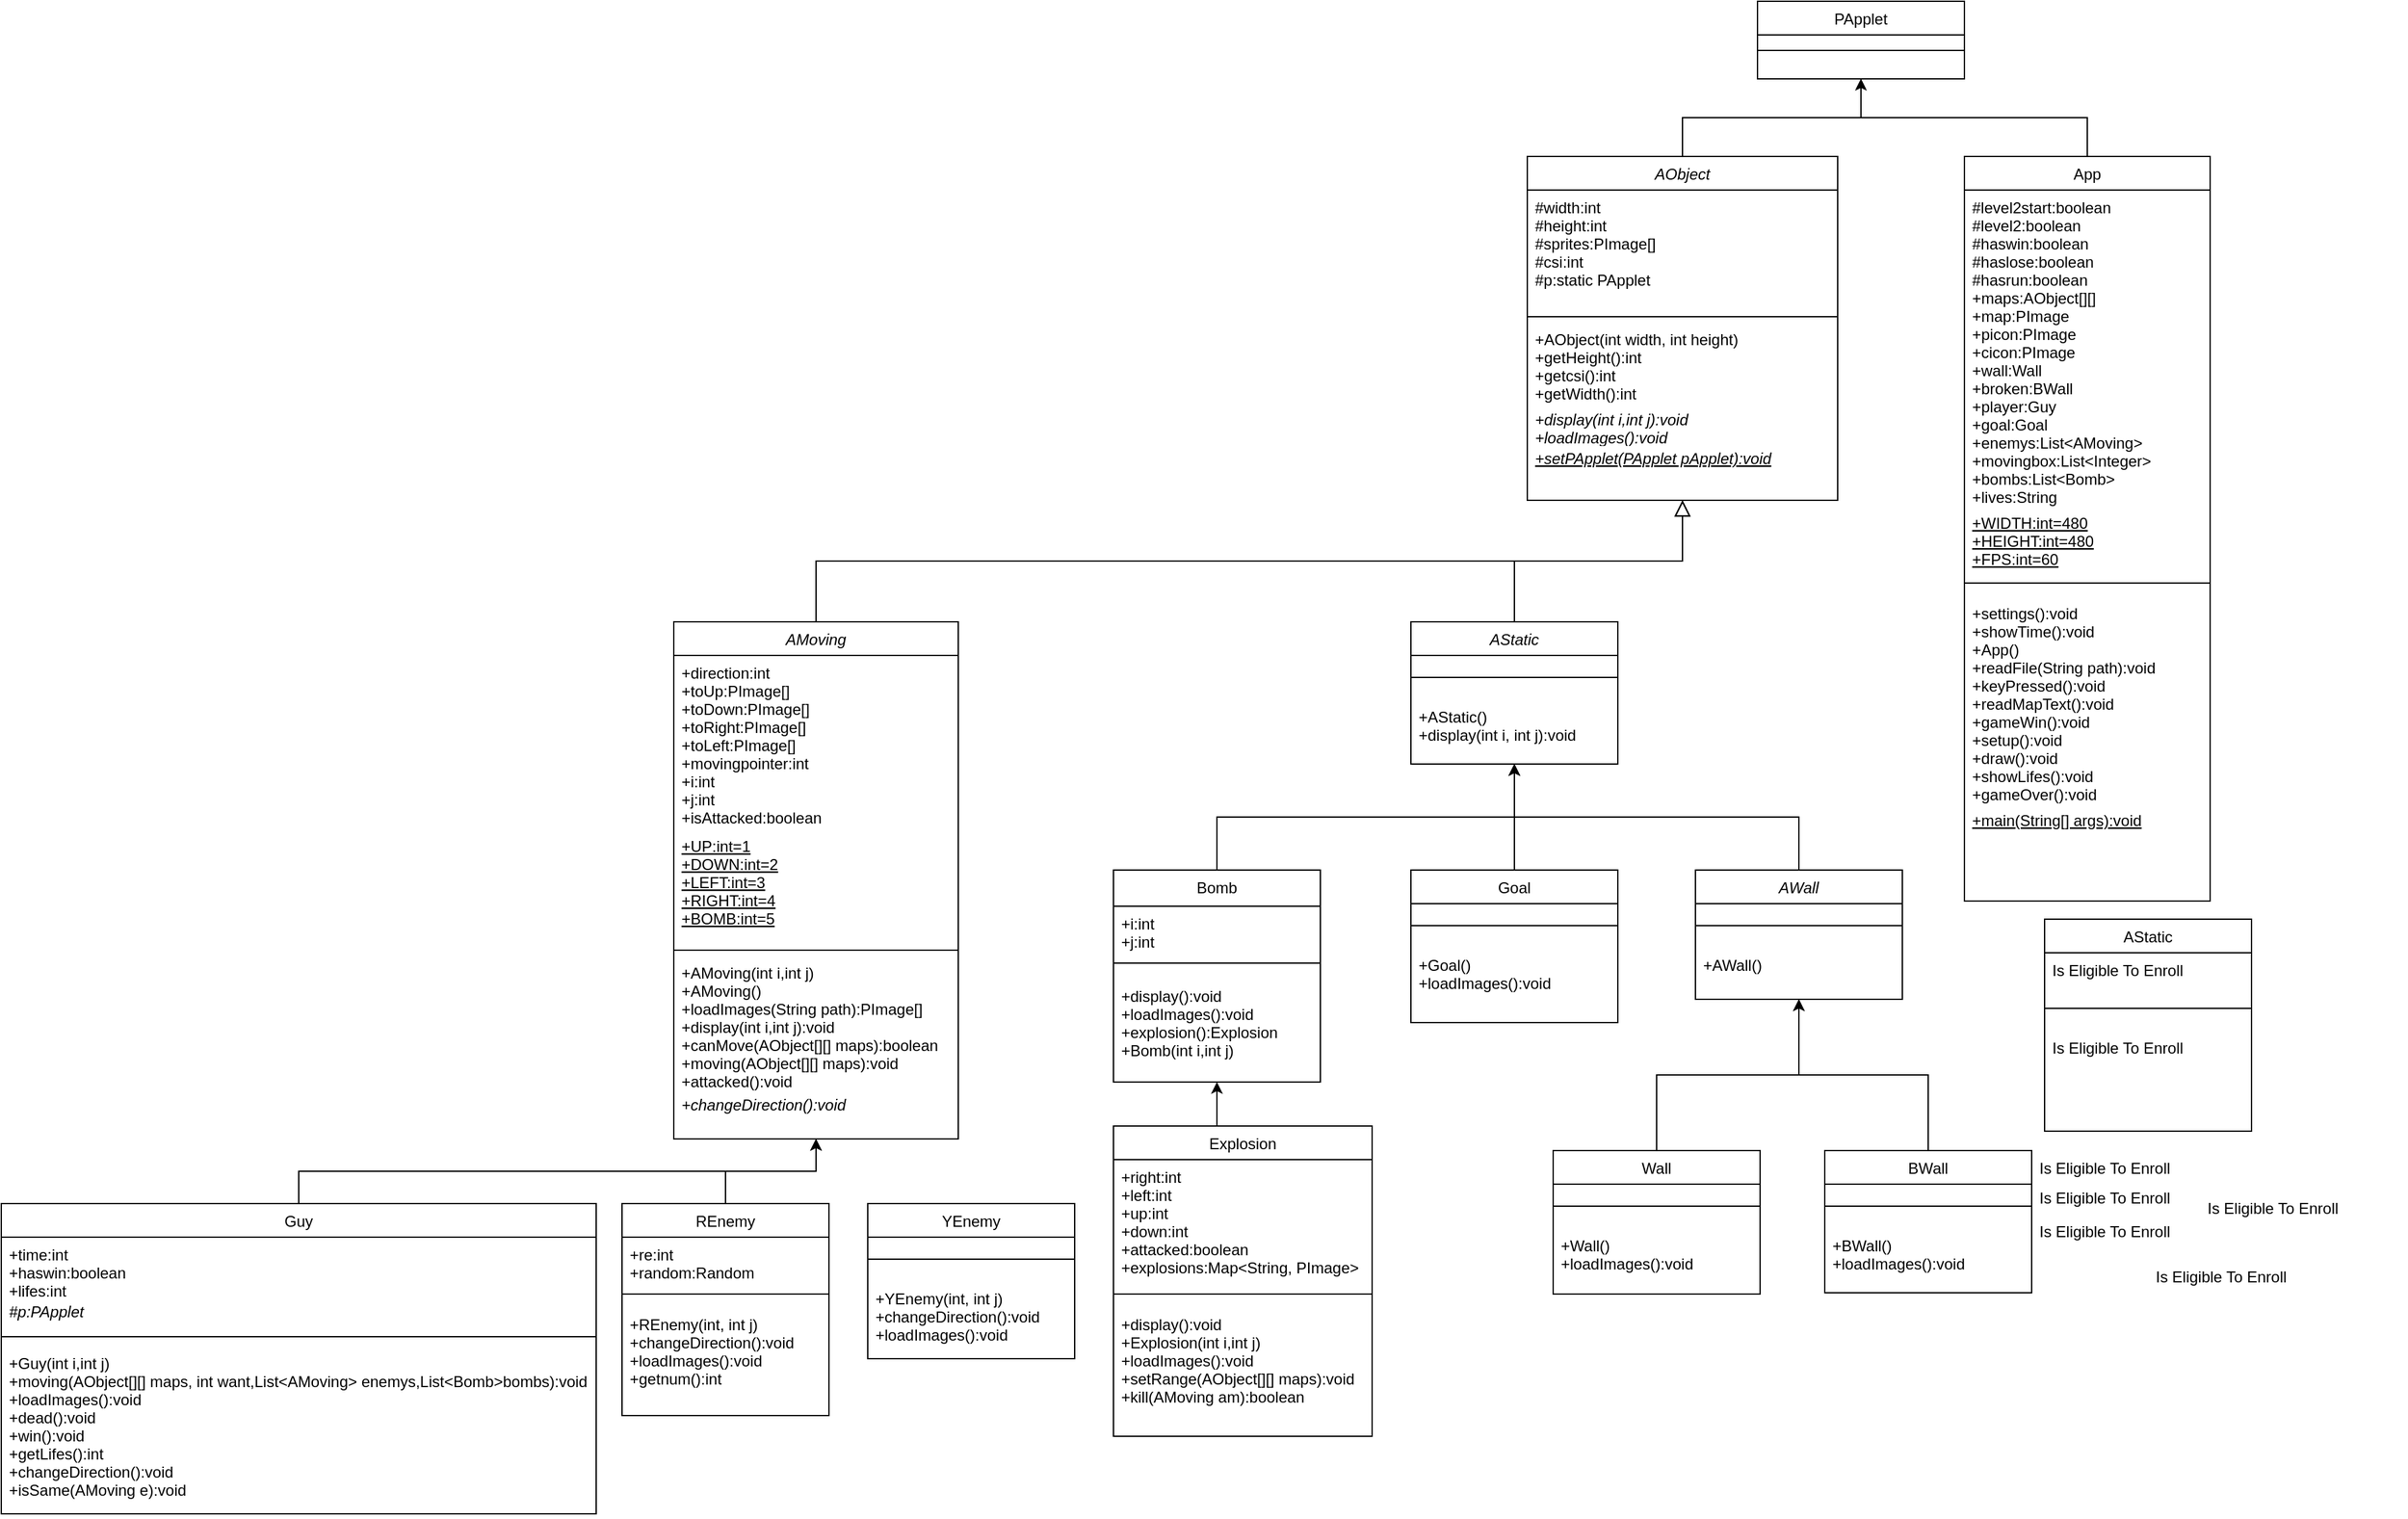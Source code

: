 <mxfile version="15.6.5" type="github">
  <diagram id="C5RBs43oDa-KdzZeNtuy" name="Page-1">
    <mxGraphModel dx="2208" dy="367" grid="1" gridSize="10" guides="1" tooltips="1" connect="1" arrows="1" fold="1" page="1" pageScale="1" pageWidth="827" pageHeight="1169" math="0" shadow="0">
      <root>
        <mxCell id="WIyWlLk6GJQsqaUBKTNV-0" />
        <mxCell id="WIyWlLk6GJQsqaUBKTNV-1" parent="WIyWlLk6GJQsqaUBKTNV-0" />
        <mxCell id="zkfFHV4jXpPFQw0GAbJ--0" value="AObject" style="swimlane;fontStyle=2;align=center;verticalAlign=top;childLayout=stackLayout;horizontal=1;startSize=26;horizontalStack=0;resizeParent=1;resizeLast=0;collapsible=1;marginBottom=0;rounded=0;shadow=0;strokeWidth=1;" parent="WIyWlLk6GJQsqaUBKTNV-1" vertex="1">
          <mxGeometry x="170" y="150" width="240" height="266" as="geometry">
            <mxRectangle x="230" y="140" width="160" height="26" as="alternateBounds" />
          </mxGeometry>
        </mxCell>
        <mxCell id="zkfFHV4jXpPFQw0GAbJ--1" value="#width:int&#xa;#height:int&#xa;#sprites:PImage[]&#xa;#csi:int&#xa;#p:static PApplet" style="text;align=left;verticalAlign=top;spacingLeft=4;spacingRight=4;overflow=hidden;rotatable=0;points=[[0,0.5],[1,0.5]];portConstraint=eastwest;" parent="zkfFHV4jXpPFQw0GAbJ--0" vertex="1">
          <mxGeometry y="26" width="240" height="94" as="geometry" />
        </mxCell>
        <mxCell id="zkfFHV4jXpPFQw0GAbJ--4" value="" style="line;html=1;strokeWidth=1;align=left;verticalAlign=middle;spacingTop=-1;spacingLeft=3;spacingRight=3;rotatable=0;labelPosition=right;points=[];portConstraint=eastwest;" parent="zkfFHV4jXpPFQw0GAbJ--0" vertex="1">
          <mxGeometry y="120" width="240" height="8" as="geometry" />
        </mxCell>
        <mxCell id="zkfFHV4jXpPFQw0GAbJ--5" value="+AObject(int width, int height)&#xa;+getHeight():int&#xa;+getcsi():int&#xa;+getWidth():int" style="text;align=left;verticalAlign=top;spacingLeft=4;spacingRight=4;overflow=hidden;rotatable=0;points=[[0,0.5],[1,0.5]];portConstraint=eastwest;fontStyle=0" parent="zkfFHV4jXpPFQw0GAbJ--0" vertex="1">
          <mxGeometry y="128" width="240" height="62" as="geometry" />
        </mxCell>
        <mxCell id="JcemOZPu-syWpNTQnQ00-8" value="+display(int i,int j):void&#xa;+loadImages():void" style="text;align=left;verticalAlign=top;spacingLeft=4;spacingRight=4;overflow=hidden;rotatable=0;points=[[0,0.5],[1,0.5]];portConstraint=eastwest;fontStyle=2" parent="zkfFHV4jXpPFQw0GAbJ--0" vertex="1">
          <mxGeometry y="190" width="240" height="30" as="geometry" />
        </mxCell>
        <mxCell id="JcemOZPu-syWpNTQnQ00-11" value="+setPApplet(PApplet pApplet):void" style="text;align=left;verticalAlign=top;spacingLeft=4;spacingRight=4;overflow=hidden;rotatable=0;points=[[0,0.5],[1,0.5]];portConstraint=eastwest;fontStyle=6" parent="zkfFHV4jXpPFQw0GAbJ--0" vertex="1">
          <mxGeometry y="220" width="240" height="26" as="geometry" />
        </mxCell>
        <mxCell id="zkfFHV4jXpPFQw0GAbJ--6" value="AMoving" style="swimlane;fontStyle=2;align=center;verticalAlign=top;childLayout=stackLayout;horizontal=1;startSize=26;horizontalStack=0;resizeParent=1;resizeLast=0;collapsible=1;marginBottom=0;rounded=0;shadow=0;strokeWidth=1;" parent="WIyWlLk6GJQsqaUBKTNV-1" vertex="1">
          <mxGeometry x="-490" y="510" width="220" height="400" as="geometry">
            <mxRectangle x="130" y="380" width="160" height="26" as="alternateBounds" />
          </mxGeometry>
        </mxCell>
        <mxCell id="zkfFHV4jXpPFQw0GAbJ--7" value="+direction:int&#xa;+toUp:PImage[]&#xa;+toDown:PImage[]&#xa;+toRight:PImage[]&#xa;+toLeft:PImage[]&#xa;+movingpointer:int&#xa;+i:int&#xa;+j:int&#xa;+isAttacked:boolean&#xa;&#xa;" style="text;align=left;verticalAlign=top;spacingLeft=4;spacingRight=4;overflow=hidden;rotatable=0;points=[[0,0.5],[1,0.5]];portConstraint=eastwest;" parent="zkfFHV4jXpPFQw0GAbJ--6" vertex="1">
          <mxGeometry y="26" width="220" height="134" as="geometry" />
        </mxCell>
        <mxCell id="zkfFHV4jXpPFQw0GAbJ--10" value="+UP:int=1&#xa;+DOWN:int=2&#xa;+LEFT:int=3&#xa;+RIGHT:int=4&#xa;+BOMB:int=5&#xa;&#xa;" style="text;align=left;verticalAlign=top;spacingLeft=4;spacingRight=4;overflow=hidden;rotatable=0;points=[[0,0.5],[1,0.5]];portConstraint=eastwest;fontStyle=4" parent="zkfFHV4jXpPFQw0GAbJ--6" vertex="1">
          <mxGeometry y="160" width="220" height="90" as="geometry" />
        </mxCell>
        <mxCell id="zkfFHV4jXpPFQw0GAbJ--9" value="" style="line;html=1;strokeWidth=1;align=left;verticalAlign=middle;spacingTop=-1;spacingLeft=3;spacingRight=3;rotatable=0;labelPosition=right;points=[];portConstraint=eastwest;" parent="zkfFHV4jXpPFQw0GAbJ--6" vertex="1">
          <mxGeometry y="250" width="220" height="8" as="geometry" />
        </mxCell>
        <mxCell id="zkfFHV4jXpPFQw0GAbJ--11" value="+AMoving(int i,int j)&#xa;+AMoving()&#xa;+loadImages(String path):PImage[]&#xa;+display(int i,int j):void&#xa;+canMove(AObject[][] maps):boolean&#xa;+moving(AObject[][] maps):void&#xa;+attacked():void&#xa;" style="text;align=left;verticalAlign=top;spacingLeft=4;spacingRight=4;overflow=hidden;rotatable=0;points=[[0,0.5],[1,0.5]];portConstraint=eastwest;" parent="zkfFHV4jXpPFQw0GAbJ--6" vertex="1">
          <mxGeometry y="258" width="220" height="102" as="geometry" />
        </mxCell>
        <mxCell id="JcemOZPu-syWpNTQnQ00-12" value="+changeDirection():void" style="text;align=left;verticalAlign=top;spacingLeft=4;spacingRight=4;overflow=hidden;rotatable=0;points=[[0,0.5],[1,0.5]];portConstraint=eastwest;fontStyle=2" parent="zkfFHV4jXpPFQw0GAbJ--6" vertex="1">
          <mxGeometry y="360" width="220" height="30" as="geometry" />
        </mxCell>
        <mxCell id="zkfFHV4jXpPFQw0GAbJ--12" value="" style="endArrow=block;endSize=10;endFill=0;shadow=0;strokeWidth=1;rounded=0;edgeStyle=elbowEdgeStyle;elbow=vertical;" parent="WIyWlLk6GJQsqaUBKTNV-1" source="zkfFHV4jXpPFQw0GAbJ--6" target="zkfFHV4jXpPFQw0GAbJ--0" edge="1">
          <mxGeometry width="160" relative="1" as="geometry">
            <mxPoint x="200" y="203" as="sourcePoint" />
            <mxPoint x="200" y="203" as="targetPoint" />
          </mxGeometry>
        </mxCell>
        <mxCell id="zkfFHV4jXpPFQw0GAbJ--13" value="AStatic" style="swimlane;fontStyle=2;align=center;verticalAlign=top;childLayout=stackLayout;horizontal=1;startSize=26;horizontalStack=0;resizeParent=1;resizeLast=0;collapsible=1;marginBottom=0;rounded=0;shadow=0;strokeWidth=1;" parent="WIyWlLk6GJQsqaUBKTNV-1" vertex="1">
          <mxGeometry x="80" y="510" width="160" height="110" as="geometry">
            <mxRectangle x="340" y="380" width="170" height="26" as="alternateBounds" />
          </mxGeometry>
        </mxCell>
        <mxCell id="zkfFHV4jXpPFQw0GAbJ--15" value="" style="line;html=1;strokeWidth=1;align=left;verticalAlign=middle;spacingTop=-1;spacingLeft=3;spacingRight=3;rotatable=0;labelPosition=right;points=[];portConstraint=eastwest;" parent="zkfFHV4jXpPFQw0GAbJ--13" vertex="1">
          <mxGeometry y="26" width="160" height="34" as="geometry" />
        </mxCell>
        <mxCell id="JcemOZPu-syWpNTQnQ00-14" value="+AStatic()&#xa;+display(int i, int j):void" style="text;align=left;verticalAlign=top;spacingLeft=4;spacingRight=4;overflow=hidden;rotatable=0;points=[[0,0.5],[1,0.5]];portConstraint=eastwest;fontStyle=0" parent="zkfFHV4jXpPFQw0GAbJ--13" vertex="1">
          <mxGeometry y="60" width="160" height="40" as="geometry" />
        </mxCell>
        <mxCell id="zkfFHV4jXpPFQw0GAbJ--16" value="" style="endArrow=block;endSize=10;endFill=0;shadow=0;strokeWidth=1;rounded=0;edgeStyle=elbowEdgeStyle;elbow=vertical;" parent="WIyWlLk6GJQsqaUBKTNV-1" source="zkfFHV4jXpPFQw0GAbJ--13" target="zkfFHV4jXpPFQw0GAbJ--0" edge="1">
          <mxGeometry width="160" relative="1" as="geometry">
            <mxPoint x="210" y="373" as="sourcePoint" />
            <mxPoint x="310" y="271" as="targetPoint" />
          </mxGeometry>
        </mxCell>
        <mxCell id="JcemOZPu-syWpNTQnQ00-6" style="edgeStyle=orthogonalEdgeStyle;rounded=0;orthogonalLoop=1;jettySize=auto;html=1;exitX=0.5;exitY=0;exitDx=0;exitDy=0;entryX=0.5;entryY=1;entryDx=0;entryDy=0;fontColor=default;" parent="WIyWlLk6GJQsqaUBKTNV-1" source="zkfFHV4jXpPFQw0GAbJ--17" target="JcemOZPu-syWpNTQnQ00-0" edge="1">
          <mxGeometry relative="1" as="geometry" />
        </mxCell>
        <mxCell id="zkfFHV4jXpPFQw0GAbJ--17" value="App" style="swimlane;fontStyle=0;align=center;verticalAlign=top;childLayout=stackLayout;horizontal=1;startSize=26;horizontalStack=0;resizeParent=1;resizeLast=0;collapsible=1;marginBottom=0;rounded=0;shadow=0;strokeWidth=1;" parent="WIyWlLk6GJQsqaUBKTNV-1" vertex="1">
          <mxGeometry x="508" y="150" width="190" height="576" as="geometry">
            <mxRectangle x="550" y="140" width="160" height="26" as="alternateBounds" />
          </mxGeometry>
        </mxCell>
        <mxCell id="zkfFHV4jXpPFQw0GAbJ--22" value="#level2start:boolean&#xa;#level2:boolean&#xa;#haswin:boolean&#xa;#haslose:boolean&#xa;#hasrun:boolean&#xa;+maps:AObject[][]&#xa;+map:PImage&#xa;+picon:PImage&#xa;+cicon:PImage&#xa;+wall:Wall&#xa;+broken:BWall&#xa;+player:Guy&#xa;+goal:Goal&#xa;+enemys:List&lt;AMoving&gt;&#xa;+movingbox:List&lt;Integer&gt;&#xa;+bombs:List&lt;Bomb&gt;&#xa;+lives:String&#xa;" style="text;align=left;verticalAlign=top;spacingLeft=4;spacingRight=4;overflow=hidden;rotatable=0;points=[[0,0.5],[1,0.5]];portConstraint=eastwest;rounded=0;shadow=0;html=0;" parent="zkfFHV4jXpPFQw0GAbJ--17" vertex="1">
          <mxGeometry y="26" width="190" height="244" as="geometry" />
        </mxCell>
        <mxCell id="zkfFHV4jXpPFQw0GAbJ--14" value="+WIDTH:int=480&#xa;+HEIGHT:int=480&#xa;+FPS:int=60" style="text;align=left;verticalAlign=top;spacingLeft=4;spacingRight=4;overflow=hidden;rotatable=0;points=[[0,0.5],[1,0.5]];portConstraint=eastwest;fontStyle=4" parent="zkfFHV4jXpPFQw0GAbJ--17" vertex="1">
          <mxGeometry y="270" width="190" height="50" as="geometry" />
        </mxCell>
        <mxCell id="zkfFHV4jXpPFQw0GAbJ--23" value="" style="line;html=1;strokeWidth=1;align=left;verticalAlign=middle;spacingTop=-1;spacingLeft=3;spacingRight=3;rotatable=0;labelPosition=right;points=[];portConstraint=eastwest;" parent="zkfFHV4jXpPFQw0GAbJ--17" vertex="1">
          <mxGeometry y="320" width="190" height="20" as="geometry" />
        </mxCell>
        <mxCell id="zkfFHV4jXpPFQw0GAbJ--24" value="+settings():void&#xa;+showTime():void&#xa;+App()&#xa;+readFile(String path):void&#xa;+keyPressed():void&#xa;+readMapText():void&#xa;+gameWin():void&#xa;+setup():void&#xa;+draw():void&#xa;+showLifes():void&#xa;+gameOver():void&#xa;" style="text;align=left;verticalAlign=top;spacingLeft=4;spacingRight=4;overflow=hidden;rotatable=0;points=[[0,0.5],[1,0.5]];portConstraint=eastwest;" parent="zkfFHV4jXpPFQw0GAbJ--17" vertex="1">
          <mxGeometry y="340" width="190" height="160" as="geometry" />
        </mxCell>
        <mxCell id="JcemOZPu-syWpNTQnQ00-10" value="+main(String[] args):void" style="text;align=left;verticalAlign=top;spacingLeft=4;spacingRight=4;overflow=hidden;rotatable=0;points=[[0,0.5],[1,0.5]];portConstraint=eastwest;fontStyle=4" parent="zkfFHV4jXpPFQw0GAbJ--17" vertex="1">
          <mxGeometry y="500" width="190" height="26" as="geometry" />
        </mxCell>
        <mxCell id="zkfFHV4jXpPFQw0GAbJ--26" value="" style="endArrow=open;shadow=0;strokeWidth=1;rounded=0;endFill=1;edgeStyle=elbowEdgeStyle;elbow=vertical;entryX=0.5;entryY=1;entryDx=0;entryDy=0;" parent="WIyWlLk6GJQsqaUBKTNV-1" source="zkfFHV4jXpPFQw0GAbJ--0" target="JcemOZPu-syWpNTQnQ00-0" edge="1">
          <mxGeometry x="0.5" y="41" relative="1" as="geometry">
            <mxPoint x="380" y="192" as="sourcePoint" />
            <mxPoint x="540" y="192" as="targetPoint" />
            <mxPoint x="-40" y="32" as="offset" />
          </mxGeometry>
        </mxCell>
        <mxCell id="JcemOZPu-syWpNTQnQ00-0" value="PApplet" style="swimlane;fontStyle=0;align=center;verticalAlign=top;childLayout=stackLayout;horizontal=1;startSize=26;horizontalStack=0;resizeParent=1;resizeLast=0;collapsible=1;marginBottom=0;rounded=0;shadow=0;strokeWidth=1;fontColor=default;" parent="WIyWlLk6GJQsqaUBKTNV-1" vertex="1">
          <mxGeometry x="348" y="30" width="160" height="60" as="geometry">
            <mxRectangle x="230" y="140" width="160" height="26" as="alternateBounds" />
          </mxGeometry>
        </mxCell>
        <mxCell id="JcemOZPu-syWpNTQnQ00-4" value="" style="line;html=1;strokeWidth=1;align=left;verticalAlign=middle;spacingTop=-1;spacingLeft=3;spacingRight=3;rotatable=0;labelPosition=right;points=[];portConstraint=eastwest;" parent="JcemOZPu-syWpNTQnQ00-0" vertex="1">
          <mxGeometry y="26" width="160" height="24" as="geometry" />
        </mxCell>
        <mxCell id="JcemOZPu-syWpNTQnQ00-25" style="edgeStyle=orthogonalEdgeStyle;rounded=0;orthogonalLoop=1;jettySize=auto;html=1;exitX=0.5;exitY=0;exitDx=0;exitDy=0;entryX=0.5;entryY=1;entryDx=0;entryDy=0;fontColor=default;" parent="WIyWlLk6GJQsqaUBKTNV-1" source="JcemOZPu-syWpNTQnQ00-16" target="zkfFHV4jXpPFQw0GAbJ--13" edge="1">
          <mxGeometry relative="1" as="geometry" />
        </mxCell>
        <mxCell id="JcemOZPu-syWpNTQnQ00-16" value="AWall" style="swimlane;fontStyle=2;align=center;verticalAlign=top;childLayout=stackLayout;horizontal=1;startSize=26;horizontalStack=0;resizeParent=1;resizeLast=0;collapsible=1;marginBottom=0;rounded=0;shadow=0;strokeWidth=1;" parent="WIyWlLk6GJQsqaUBKTNV-1" vertex="1">
          <mxGeometry x="300" y="702" width="160" height="100" as="geometry">
            <mxRectangle x="340" y="380" width="170" height="26" as="alternateBounds" />
          </mxGeometry>
        </mxCell>
        <mxCell id="JcemOZPu-syWpNTQnQ00-17" value="" style="line;html=1;strokeWidth=1;align=left;verticalAlign=middle;spacingTop=-1;spacingLeft=3;spacingRight=3;rotatable=0;labelPosition=right;points=[];portConstraint=eastwest;" parent="JcemOZPu-syWpNTQnQ00-16" vertex="1">
          <mxGeometry y="26" width="160" height="34" as="geometry" />
        </mxCell>
        <mxCell id="JcemOZPu-syWpNTQnQ00-19" value="+AWall()" style="text;align=left;verticalAlign=top;spacingLeft=4;spacingRight=4;overflow=hidden;rotatable=0;points=[[0,0.5],[1,0.5]];portConstraint=eastwest;fontStyle=0" parent="JcemOZPu-syWpNTQnQ00-16" vertex="1">
          <mxGeometry y="60" width="160" height="30" as="geometry" />
        </mxCell>
        <mxCell id="JcemOZPu-syWpNTQnQ00-20" value="AStatic" style="swimlane;fontStyle=0;align=center;verticalAlign=top;childLayout=stackLayout;horizontal=1;startSize=26;horizontalStack=0;resizeParent=1;resizeLast=0;collapsible=1;marginBottom=0;rounded=0;shadow=0;strokeWidth=1;fontColor=default;" parent="WIyWlLk6GJQsqaUBKTNV-1" vertex="1">
          <mxGeometry x="570" y="740" width="160" height="164" as="geometry">
            <mxRectangle x="340" y="380" width="170" height="26" as="alternateBounds" />
          </mxGeometry>
        </mxCell>
        <mxCell id="JcemOZPu-syWpNTQnQ00-21" value="Is Eligible To Enroll" style="text;align=left;verticalAlign=top;spacingLeft=4;spacingRight=4;overflow=hidden;rotatable=0;points=[[0,0.5],[1,0.5]];portConstraint=eastwest;fontStyle=0" parent="JcemOZPu-syWpNTQnQ00-20" vertex="1">
          <mxGeometry y="26" width="160" height="26" as="geometry" />
        </mxCell>
        <mxCell id="JcemOZPu-syWpNTQnQ00-22" value="" style="line;html=1;strokeWidth=1;align=left;verticalAlign=middle;spacingTop=-1;spacingLeft=3;spacingRight=3;rotatable=0;labelPosition=right;points=[];portConstraint=eastwest;" parent="JcemOZPu-syWpNTQnQ00-20" vertex="1">
          <mxGeometry y="52" width="160" height="34" as="geometry" />
        </mxCell>
        <mxCell id="JcemOZPu-syWpNTQnQ00-23" value="Is Eligible To Enroll" style="text;align=left;verticalAlign=top;spacingLeft=4;spacingRight=4;overflow=hidden;rotatable=0;points=[[0,0.5],[1,0.5]];portConstraint=eastwest;fontStyle=0" parent="JcemOZPu-syWpNTQnQ00-20" vertex="1">
          <mxGeometry y="86" width="160" height="26" as="geometry" />
        </mxCell>
        <mxCell id="JcemOZPu-syWpNTQnQ00-9" value="Is Eligible To Enroll" style="text;align=left;verticalAlign=top;spacingLeft=4;spacingRight=4;overflow=hidden;rotatable=0;points=[[0,0.5],[1,0.5]];portConstraint=eastwest;fontStyle=0" parent="WIyWlLk6GJQsqaUBKTNV-1" vertex="1">
          <mxGeometry x="560" y="968" width="160" height="26" as="geometry" />
        </mxCell>
        <mxCell id="JcemOZPu-syWpNTQnQ00-18" value="Is Eligible To Enroll" style="text;align=left;verticalAlign=top;spacingLeft=4;spacingRight=4;overflow=hidden;rotatable=0;points=[[0,0.5],[1,0.5]];portConstraint=eastwest;fontStyle=0" parent="WIyWlLk6GJQsqaUBKTNV-1" vertex="1">
          <mxGeometry x="560" y="942" width="160" height="26" as="geometry" />
        </mxCell>
        <mxCell id="bW1JPuPlStXa-n2mIW_j-4" style="edgeStyle=orthogonalEdgeStyle;rounded=0;orthogonalLoop=1;jettySize=auto;html=1;exitX=0.5;exitY=0;exitDx=0;exitDy=0;entryX=0.5;entryY=1;entryDx=0;entryDy=0;fontColor=default;" edge="1" parent="WIyWlLk6GJQsqaUBKTNV-1" source="bW1JPuPlStXa-n2mIW_j-0" target="zkfFHV4jXpPFQw0GAbJ--13">
          <mxGeometry relative="1" as="geometry" />
        </mxCell>
        <mxCell id="bW1JPuPlStXa-n2mIW_j-0" value="Bomb" style="swimlane;fontStyle=0;align=center;verticalAlign=top;childLayout=stackLayout;horizontal=1;startSize=28;horizontalStack=0;resizeParent=1;resizeLast=0;collapsible=1;marginBottom=0;rounded=0;shadow=0;strokeWidth=1;fontColor=default;" vertex="1" parent="WIyWlLk6GJQsqaUBKTNV-1">
          <mxGeometry x="-150" y="702" width="160" height="164" as="geometry">
            <mxRectangle x="340" y="380" width="170" height="26" as="alternateBounds" />
          </mxGeometry>
        </mxCell>
        <mxCell id="bW1JPuPlStXa-n2mIW_j-1" value="+i:int&#xa;+j:int" style="text;align=left;verticalAlign=top;spacingLeft=4;spacingRight=4;overflow=hidden;rotatable=0;points=[[0,0.5],[1,0.5]];portConstraint=eastwest;fontStyle=0" vertex="1" parent="bW1JPuPlStXa-n2mIW_j-0">
          <mxGeometry y="28" width="160" height="32" as="geometry" />
        </mxCell>
        <mxCell id="bW1JPuPlStXa-n2mIW_j-2" value="" style="line;html=1;strokeWidth=1;align=left;verticalAlign=middle;spacingTop=-1;spacingLeft=3;spacingRight=3;rotatable=0;labelPosition=right;points=[];portConstraint=eastwest;" vertex="1" parent="bW1JPuPlStXa-n2mIW_j-0">
          <mxGeometry y="60" width="160" height="24" as="geometry" />
        </mxCell>
        <mxCell id="bW1JPuPlStXa-n2mIW_j-3" value="+display():void&#xa;+loadImages():void&#xa;+explosion():Explosion&#xa;+Bomb(int i,int j)" style="text;align=left;verticalAlign=top;spacingLeft=4;spacingRight=4;overflow=hidden;rotatable=0;points=[[0,0.5],[1,0.5]];portConstraint=eastwest;fontStyle=0" vertex="1" parent="bW1JPuPlStXa-n2mIW_j-0">
          <mxGeometry y="84" width="160" height="70" as="geometry" />
        </mxCell>
        <mxCell id="bW1JPuPlStXa-n2mIW_j-9" style="edgeStyle=orthogonalEdgeStyle;rounded=0;orthogonalLoop=1;jettySize=auto;html=1;exitX=0.5;exitY=0;exitDx=0;exitDy=0;entryX=0.5;entryY=1;entryDx=0;entryDy=0;fontColor=default;" edge="1" parent="WIyWlLk6GJQsqaUBKTNV-1" source="bW1JPuPlStXa-n2mIW_j-5" target="JcemOZPu-syWpNTQnQ00-16">
          <mxGeometry relative="1" as="geometry" />
        </mxCell>
        <mxCell id="bW1JPuPlStXa-n2mIW_j-5" value="BWall" style="swimlane;fontStyle=0;align=center;verticalAlign=top;childLayout=stackLayout;horizontal=1;startSize=26;horizontalStack=0;resizeParent=1;resizeLast=0;collapsible=1;marginBottom=0;rounded=0;shadow=0;strokeWidth=1;fontColor=default;" vertex="1" parent="WIyWlLk6GJQsqaUBKTNV-1">
          <mxGeometry x="400" y="919" width="160" height="110" as="geometry">
            <mxRectangle x="340" y="380" width="170" height="26" as="alternateBounds" />
          </mxGeometry>
        </mxCell>
        <mxCell id="bW1JPuPlStXa-n2mIW_j-7" value="" style="line;html=1;strokeWidth=1;align=left;verticalAlign=middle;spacingTop=-1;spacingLeft=3;spacingRight=3;rotatable=0;labelPosition=right;points=[];portConstraint=eastwest;" vertex="1" parent="bW1JPuPlStXa-n2mIW_j-5">
          <mxGeometry y="26" width="160" height="34" as="geometry" />
        </mxCell>
        <mxCell id="bW1JPuPlStXa-n2mIW_j-8" value="+BWall()&#xa;+loadImages():void" style="text;align=left;verticalAlign=top;spacingLeft=4;spacingRight=4;overflow=hidden;rotatable=0;points=[[0,0.5],[1,0.5]];portConstraint=eastwest;fontStyle=0" vertex="1" parent="bW1JPuPlStXa-n2mIW_j-5">
          <mxGeometry y="60" width="160" height="50" as="geometry" />
        </mxCell>
        <mxCell id="bW1JPuPlStXa-n2mIW_j-6" value="Is Eligible To Enroll" style="text;align=left;verticalAlign=top;spacingLeft=4;spacingRight=4;overflow=hidden;rotatable=0;points=[[0,0.5],[1,0.5]];portConstraint=eastwest;fontStyle=0" vertex="1" parent="WIyWlLk6GJQsqaUBKTNV-1">
          <mxGeometry x="560" y="919" width="160" height="26" as="geometry" />
        </mxCell>
        <mxCell id="bW1JPuPlStXa-n2mIW_j-14" style="edgeStyle=orthogonalEdgeStyle;rounded=0;orthogonalLoop=1;jettySize=auto;html=1;exitX=0.5;exitY=0;exitDx=0;exitDy=0;entryX=0.5;entryY=1;entryDx=0;entryDy=0;fontColor=default;" edge="1" parent="WIyWlLk6GJQsqaUBKTNV-1" source="bW1JPuPlStXa-n2mIW_j-10" target="bW1JPuPlStXa-n2mIW_j-0">
          <mxGeometry relative="1" as="geometry" />
        </mxCell>
        <mxCell id="bW1JPuPlStXa-n2mIW_j-10" value="Explosion" style="swimlane;fontStyle=0;align=center;verticalAlign=top;childLayout=stackLayout;horizontal=1;startSize=26;horizontalStack=0;resizeParent=1;resizeLast=0;collapsible=1;marginBottom=0;rounded=0;shadow=0;strokeWidth=1;fontColor=default;" vertex="1" parent="WIyWlLk6GJQsqaUBKTNV-1">
          <mxGeometry x="-150" y="900" width="200" height="240" as="geometry">
            <mxRectangle x="340" y="380" width="170" height="26" as="alternateBounds" />
          </mxGeometry>
        </mxCell>
        <mxCell id="bW1JPuPlStXa-n2mIW_j-11" value="+right:int&#xa;+left:int&#xa;+up:int&#xa;+down:int&#xa;+attacked:boolean&#xa;+explosions:Map&lt;String, PImage&gt;" style="text;align=left;verticalAlign=top;spacingLeft=4;spacingRight=4;overflow=hidden;rotatable=0;points=[[0,0.5],[1,0.5]];portConstraint=eastwest;fontStyle=0" vertex="1" parent="bW1JPuPlStXa-n2mIW_j-10">
          <mxGeometry y="26" width="200" height="94" as="geometry" />
        </mxCell>
        <mxCell id="bW1JPuPlStXa-n2mIW_j-12" value="" style="line;html=1;strokeWidth=1;align=left;verticalAlign=middle;spacingTop=-1;spacingLeft=3;spacingRight=3;rotatable=0;labelPosition=right;points=[];portConstraint=eastwest;" vertex="1" parent="bW1JPuPlStXa-n2mIW_j-10">
          <mxGeometry y="120" width="200" height="20" as="geometry" />
        </mxCell>
        <mxCell id="bW1JPuPlStXa-n2mIW_j-13" value="+display():void&#xa;+Explosion(int i,int j)&#xa;+loadImages():void&#xa;+setRange(AObject[][] maps):void&#xa;+kill(AMoving am):boolean&#xa;&#xa;" style="text;align=left;verticalAlign=top;spacingLeft=4;spacingRight=4;overflow=hidden;rotatable=0;points=[[0,0.5],[1,0.5]];portConstraint=eastwest;fontStyle=0" vertex="1" parent="bW1JPuPlStXa-n2mIW_j-10">
          <mxGeometry y="140" width="200" height="86" as="geometry" />
        </mxCell>
        <mxCell id="bW1JPuPlStXa-n2mIW_j-19" style="edgeStyle=orthogonalEdgeStyle;rounded=0;orthogonalLoop=1;jettySize=auto;html=1;exitX=0.5;exitY=0;exitDx=0;exitDy=0;entryX=0.5;entryY=1;entryDx=0;entryDy=0;fontColor=default;" edge="1" parent="WIyWlLk6GJQsqaUBKTNV-1" source="bW1JPuPlStXa-n2mIW_j-15" target="zkfFHV4jXpPFQw0GAbJ--13">
          <mxGeometry relative="1" as="geometry" />
        </mxCell>
        <mxCell id="bW1JPuPlStXa-n2mIW_j-15" value="Goal" style="swimlane;fontStyle=0;align=center;verticalAlign=top;childLayout=stackLayout;horizontal=1;startSize=26;horizontalStack=0;resizeParent=1;resizeLast=0;collapsible=1;marginBottom=0;rounded=0;shadow=0;strokeWidth=1;fontColor=default;" vertex="1" parent="WIyWlLk6GJQsqaUBKTNV-1">
          <mxGeometry x="80" y="702" width="160" height="118" as="geometry">
            <mxRectangle x="340" y="380" width="170" height="26" as="alternateBounds" />
          </mxGeometry>
        </mxCell>
        <mxCell id="bW1JPuPlStXa-n2mIW_j-17" value="" style="line;html=1;strokeWidth=1;align=left;verticalAlign=middle;spacingTop=-1;spacingLeft=3;spacingRight=3;rotatable=0;labelPosition=right;points=[];portConstraint=eastwest;" vertex="1" parent="bW1JPuPlStXa-n2mIW_j-15">
          <mxGeometry y="26" width="160" height="34" as="geometry" />
        </mxCell>
        <mxCell id="bW1JPuPlStXa-n2mIW_j-18" value="+Goal()&#xa;+loadImages():void" style="text;align=left;verticalAlign=top;spacingLeft=4;spacingRight=4;overflow=hidden;rotatable=0;points=[[0,0.5],[1,0.5]];portConstraint=eastwest;fontStyle=0" vertex="1" parent="bW1JPuPlStXa-n2mIW_j-15">
          <mxGeometry y="60" width="160" height="40" as="geometry" />
        </mxCell>
        <mxCell id="bW1JPuPlStXa-n2mIW_j-16" value="Is Eligible To Enroll" style="text;align=left;verticalAlign=top;spacingLeft=4;spacingRight=4;overflow=hidden;rotatable=0;points=[[0,0.5],[1,0.5]];portConstraint=eastwest;fontStyle=0" vertex="1" parent="WIyWlLk6GJQsqaUBKTNV-1">
          <mxGeometry x="690" y="950" width="160" height="26" as="geometry" />
        </mxCell>
        <mxCell id="bW1JPuPlStXa-n2mIW_j-26" style="edgeStyle=orthogonalEdgeStyle;rounded=0;orthogonalLoop=1;jettySize=auto;html=1;exitX=0.5;exitY=0;exitDx=0;exitDy=0;fontColor=default;entryX=0.5;entryY=1;entryDx=0;entryDy=0;" edge="1" parent="WIyWlLk6GJQsqaUBKTNV-1" source="bW1JPuPlStXa-n2mIW_j-20" target="zkfFHV4jXpPFQw0GAbJ--6">
          <mxGeometry relative="1" as="geometry">
            <mxPoint x="-370" y="920" as="targetPoint" />
          </mxGeometry>
        </mxCell>
        <mxCell id="bW1JPuPlStXa-n2mIW_j-20" value="Guy" style="swimlane;fontStyle=0;align=center;verticalAlign=top;childLayout=stackLayout;horizontal=1;startSize=26;horizontalStack=0;resizeParent=1;resizeLast=0;collapsible=1;marginBottom=0;rounded=0;shadow=0;strokeWidth=1;fontColor=default;" vertex="1" parent="WIyWlLk6GJQsqaUBKTNV-1">
          <mxGeometry x="-1010" y="960" width="460" height="240" as="geometry">
            <mxRectangle x="340" y="380" width="170" height="26" as="alternateBounds" />
          </mxGeometry>
        </mxCell>
        <mxCell id="bW1JPuPlStXa-n2mIW_j-21" value="+time:int&#xa;+haswin:boolean&#xa;+lifes:int" style="text;align=left;verticalAlign=top;spacingLeft=4;spacingRight=4;overflow=hidden;rotatable=0;points=[[0,0.5],[1,0.5]];portConstraint=eastwest;fontStyle=0" vertex="1" parent="bW1JPuPlStXa-n2mIW_j-20">
          <mxGeometry y="26" width="460" height="44" as="geometry" />
        </mxCell>
        <mxCell id="JcemOZPu-syWpNTQnQ00-24" value="#p:PApplet" style="text;align=left;verticalAlign=top;spacingLeft=4;spacingRight=4;overflow=hidden;rotatable=0;points=[[0,0.5],[1,0.5]];portConstraint=eastwest;fontStyle=2;fontColor=default;" parent="bW1JPuPlStXa-n2mIW_j-20" vertex="1">
          <mxGeometry y="70" width="460" height="26" as="geometry" />
        </mxCell>
        <mxCell id="bW1JPuPlStXa-n2mIW_j-22" value="" style="line;html=1;strokeWidth=1;align=left;verticalAlign=middle;spacingTop=-1;spacingLeft=3;spacingRight=3;rotatable=0;labelPosition=right;points=[];portConstraint=eastwest;" vertex="1" parent="bW1JPuPlStXa-n2mIW_j-20">
          <mxGeometry y="96" width="460" height="14" as="geometry" />
        </mxCell>
        <mxCell id="bW1JPuPlStXa-n2mIW_j-23" value="+Guy(int i,int j)&#xa;+moving(AObject[][] maps, int want,List&lt;AMoving&gt; enemys,List&lt;Bomb&gt;bombs):void&#xa;+loadImages():void&#xa;+dead():void&#xa;+win():void&#xa;+getLifes():int&#xa;+changeDirection():void&#xa;+isSame(AMoving e):void&#xa;" style="text;align=left;verticalAlign=top;spacingLeft=4;spacingRight=4;overflow=hidden;rotatable=0;points=[[0,0.5],[1,0.5]];portConstraint=eastwest;fontStyle=0" vertex="1" parent="bW1JPuPlStXa-n2mIW_j-20">
          <mxGeometry y="110" width="460" height="130" as="geometry" />
        </mxCell>
        <mxCell id="bW1JPuPlStXa-n2mIW_j-31" style="edgeStyle=orthogonalEdgeStyle;rounded=0;orthogonalLoop=1;jettySize=auto;html=1;exitX=0.5;exitY=0;exitDx=0;exitDy=0;entryX=0.5;entryY=1;entryDx=0;entryDy=0;fontColor=default;" edge="1" parent="WIyWlLk6GJQsqaUBKTNV-1" source="bW1JPuPlStXa-n2mIW_j-27" target="zkfFHV4jXpPFQw0GAbJ--6">
          <mxGeometry relative="1" as="geometry" />
        </mxCell>
        <mxCell id="bW1JPuPlStXa-n2mIW_j-27" value="REnemy" style="swimlane;fontStyle=0;align=center;verticalAlign=top;childLayout=stackLayout;horizontal=1;startSize=26;horizontalStack=0;resizeParent=1;resizeLast=0;collapsible=1;marginBottom=0;rounded=0;shadow=0;strokeWidth=1;fontColor=default;" vertex="1" parent="WIyWlLk6GJQsqaUBKTNV-1">
          <mxGeometry x="-530" y="960" width="160" height="164" as="geometry">
            <mxRectangle x="340" y="380" width="170" height="26" as="alternateBounds" />
          </mxGeometry>
        </mxCell>
        <mxCell id="bW1JPuPlStXa-n2mIW_j-28" value="+re:int&#xa;+random:Random" style="text;align=left;verticalAlign=top;spacingLeft=4;spacingRight=4;overflow=hidden;rotatable=0;points=[[0,0.5],[1,0.5]];portConstraint=eastwest;fontStyle=0" vertex="1" parent="bW1JPuPlStXa-n2mIW_j-27">
          <mxGeometry y="26" width="160" height="34" as="geometry" />
        </mxCell>
        <mxCell id="bW1JPuPlStXa-n2mIW_j-29" value="" style="line;html=1;strokeWidth=1;align=left;verticalAlign=middle;spacingTop=-1;spacingLeft=3;spacingRight=3;rotatable=0;labelPosition=right;points=[];portConstraint=eastwest;" vertex="1" parent="bW1JPuPlStXa-n2mIW_j-27">
          <mxGeometry y="60" width="160" height="20" as="geometry" />
        </mxCell>
        <mxCell id="bW1JPuPlStXa-n2mIW_j-30" value="+REnemy(int, int j)&#xa;+changeDirection():void&#xa;+loadImages():void&#xa;+getnum():int&#xa;" style="text;align=left;verticalAlign=top;spacingLeft=4;spacingRight=4;overflow=hidden;rotatable=0;points=[[0,0.5],[1,0.5]];portConstraint=eastwest;fontStyle=0" vertex="1" parent="bW1JPuPlStXa-n2mIW_j-27">
          <mxGeometry y="80" width="160" height="70" as="geometry" />
        </mxCell>
        <mxCell id="bW1JPuPlStXa-n2mIW_j-36" style="edgeStyle=orthogonalEdgeStyle;rounded=0;orthogonalLoop=1;jettySize=auto;html=1;exitX=0.5;exitY=0;exitDx=0;exitDy=0;entryX=0.5;entryY=1;entryDx=0;entryDy=0;fontColor=default;" edge="1" parent="WIyWlLk6GJQsqaUBKTNV-1" source="bW1JPuPlStXa-n2mIW_j-32" target="JcemOZPu-syWpNTQnQ00-16">
          <mxGeometry relative="1" as="geometry" />
        </mxCell>
        <mxCell id="bW1JPuPlStXa-n2mIW_j-32" value="Wall" style="swimlane;fontStyle=0;align=center;verticalAlign=top;childLayout=stackLayout;horizontal=1;startSize=26;horizontalStack=0;resizeParent=1;resizeLast=0;collapsible=1;marginBottom=0;rounded=0;shadow=0;strokeWidth=1;fontColor=default;" vertex="1" parent="WIyWlLk6GJQsqaUBKTNV-1">
          <mxGeometry x="190" y="919" width="160" height="111" as="geometry">
            <mxRectangle x="340" y="380" width="170" height="26" as="alternateBounds" />
          </mxGeometry>
        </mxCell>
        <mxCell id="bW1JPuPlStXa-n2mIW_j-34" value="" style="line;html=1;strokeWidth=1;align=left;verticalAlign=middle;spacingTop=-1;spacingLeft=3;spacingRight=3;rotatable=0;labelPosition=right;points=[];portConstraint=eastwest;" vertex="1" parent="bW1JPuPlStXa-n2mIW_j-32">
          <mxGeometry y="26" width="160" height="34" as="geometry" />
        </mxCell>
        <mxCell id="bW1JPuPlStXa-n2mIW_j-35" value="+Wall()&#xa;+loadImages():void" style="text;align=left;verticalAlign=top;spacingLeft=4;spacingRight=4;overflow=hidden;rotatable=0;points=[[0,0.5],[1,0.5]];portConstraint=eastwest;fontStyle=0" vertex="1" parent="bW1JPuPlStXa-n2mIW_j-32">
          <mxGeometry y="60" width="160" height="40" as="geometry" />
        </mxCell>
        <mxCell id="bW1JPuPlStXa-n2mIW_j-33" value="Is Eligible To Enroll" style="text;align=left;verticalAlign=top;spacingLeft=4;spacingRight=4;overflow=hidden;rotatable=0;points=[[0,0.5],[1,0.5]];portConstraint=eastwest;fontStyle=0" vertex="1" parent="WIyWlLk6GJQsqaUBKTNV-1">
          <mxGeometry x="650" y="1003" width="160" height="26" as="geometry" />
        </mxCell>
        <mxCell id="bW1JPuPlStXa-n2mIW_j-37" value="YEnemy" style="swimlane;fontStyle=0;align=center;verticalAlign=top;childLayout=stackLayout;horizontal=1;startSize=26;horizontalStack=0;resizeParent=1;resizeLast=0;collapsible=1;marginBottom=0;rounded=0;shadow=0;strokeWidth=1;fontColor=default;" vertex="1" parent="WIyWlLk6GJQsqaUBKTNV-1">
          <mxGeometry x="-340" y="960" width="160" height="120" as="geometry">
            <mxRectangle x="340" y="380" width="170" height="26" as="alternateBounds" />
          </mxGeometry>
        </mxCell>
        <mxCell id="bW1JPuPlStXa-n2mIW_j-39" value="" style="line;html=1;strokeWidth=1;align=left;verticalAlign=middle;spacingTop=-1;spacingLeft=3;spacingRight=3;rotatable=0;labelPosition=right;points=[];portConstraint=eastwest;" vertex="1" parent="bW1JPuPlStXa-n2mIW_j-37">
          <mxGeometry y="26" width="160" height="34" as="geometry" />
        </mxCell>
        <mxCell id="bW1JPuPlStXa-n2mIW_j-40" value="+YEnemy(int, int j)&#xa;+changeDirection():void&#xa;+loadImages():void&#xa;" style="text;align=left;verticalAlign=top;spacingLeft=4;spacingRight=4;overflow=hidden;rotatable=0;points=[[0,0.5],[1,0.5]];portConstraint=eastwest;fontStyle=0" vertex="1" parent="bW1JPuPlStXa-n2mIW_j-37">
          <mxGeometry y="60" width="160" height="50" as="geometry" />
        </mxCell>
      </root>
    </mxGraphModel>
  </diagram>
</mxfile>
